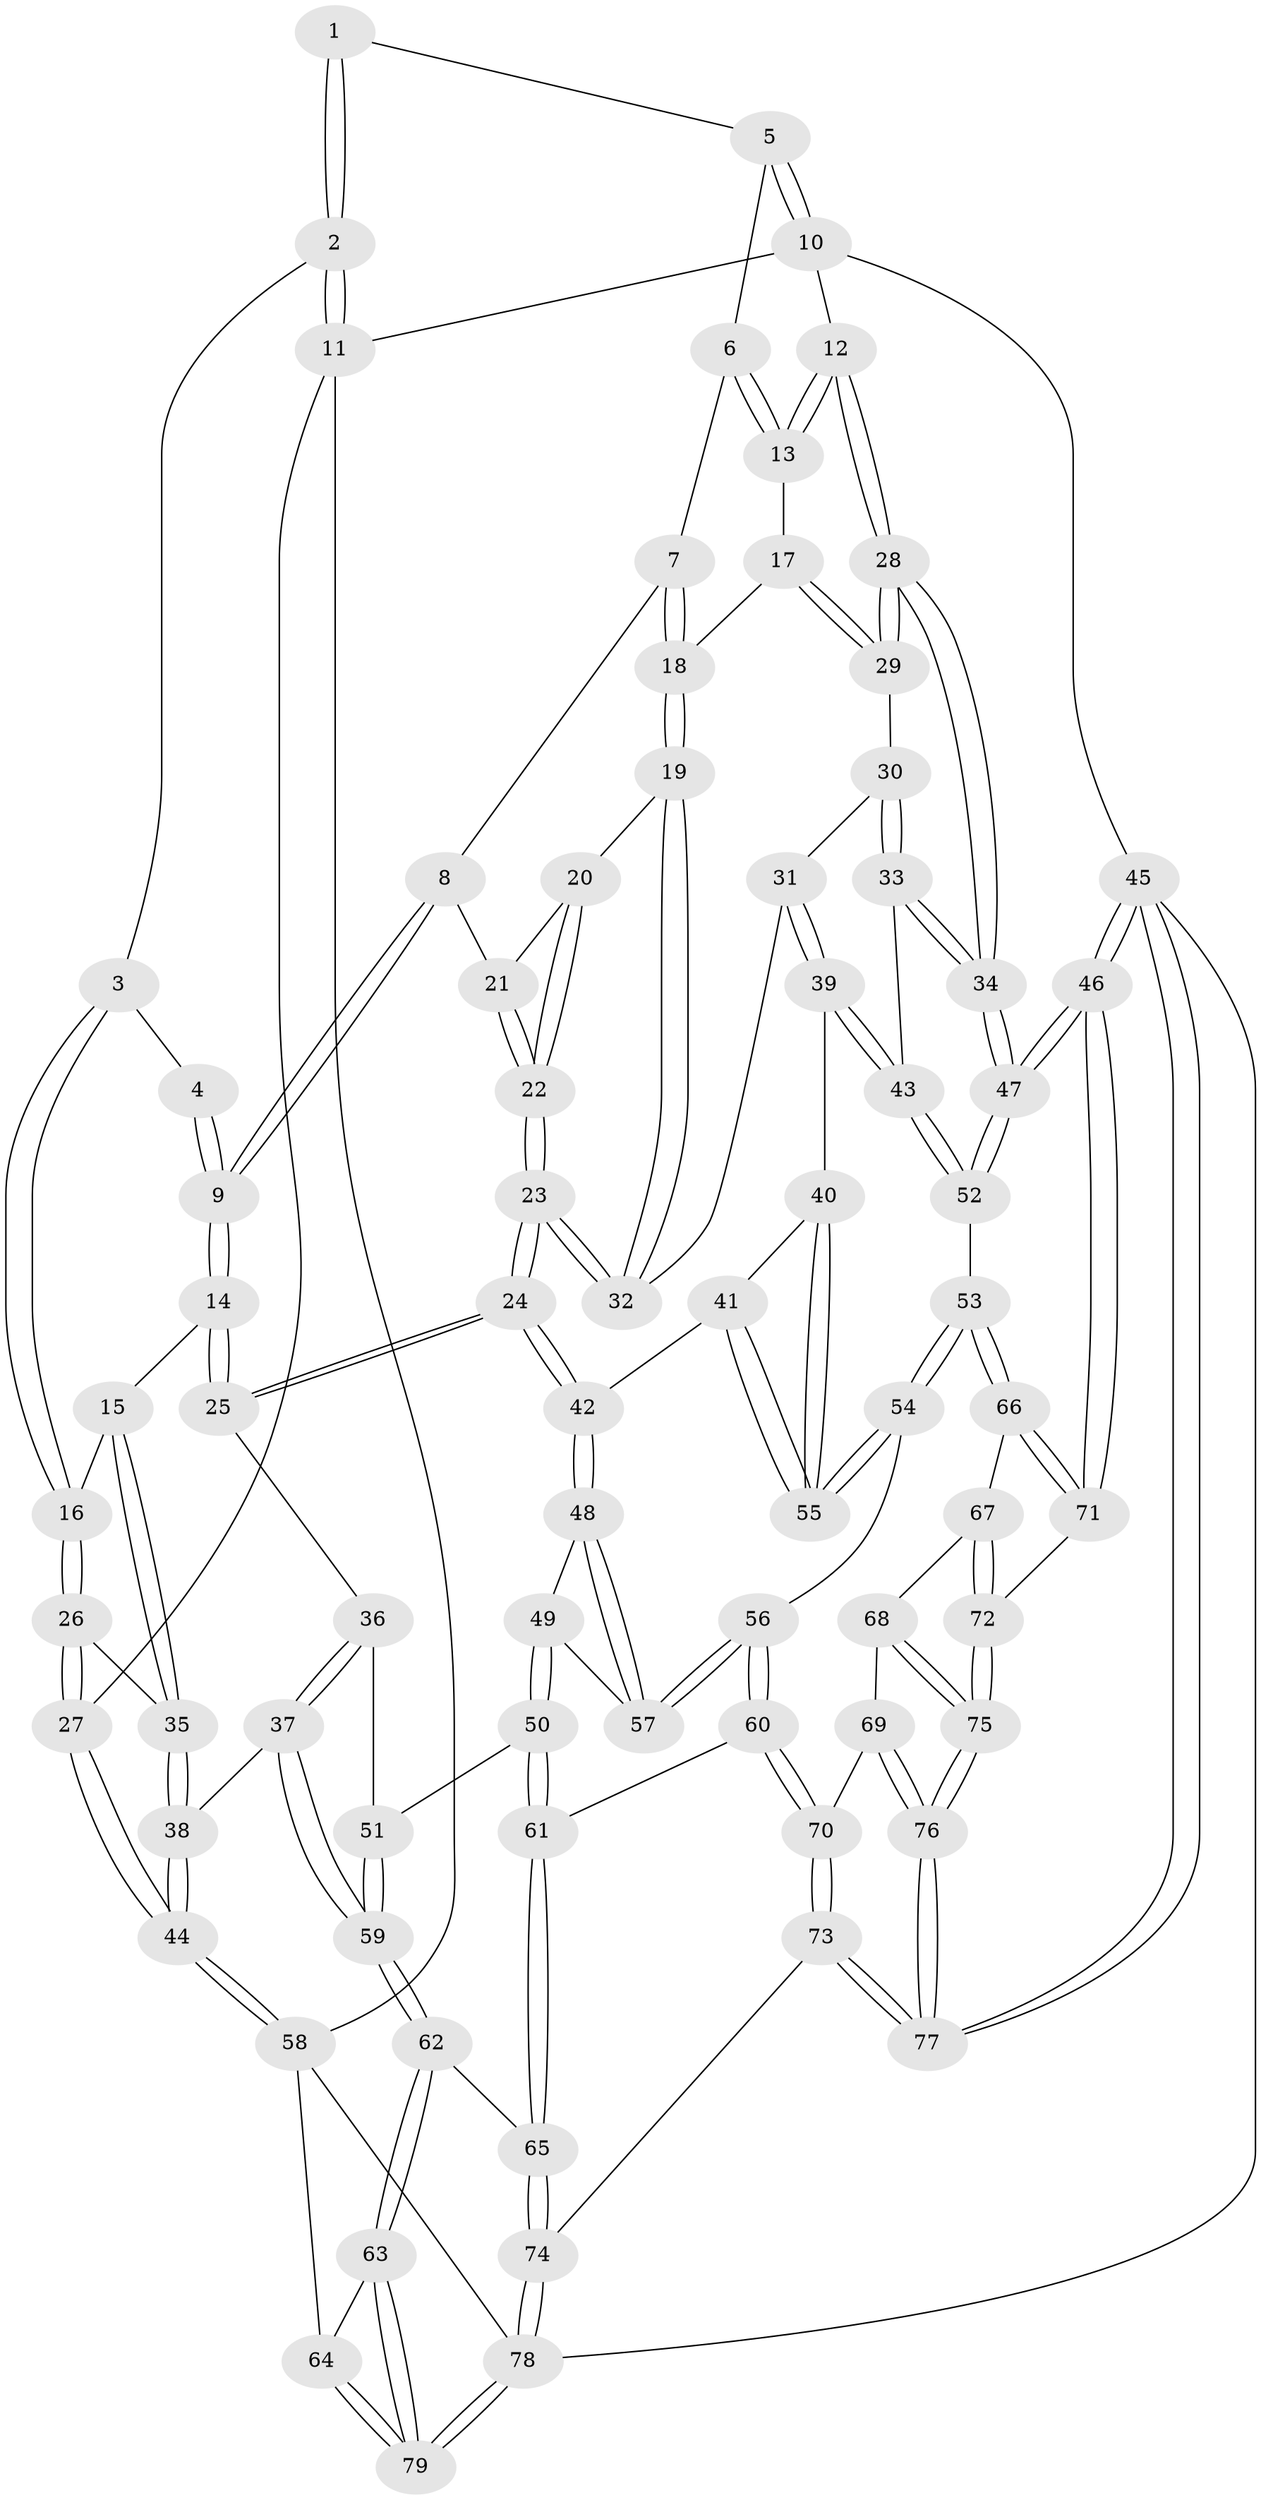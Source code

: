 // coarse degree distribution, {4: 0.4727272727272727, 5: 0.36363636363636365, 3: 0.07272727272727272, 6: 0.07272727272727272, 2: 0.01818181818181818}
// Generated by graph-tools (version 1.1) at 2025/52/02/27/25 19:52:43]
// undirected, 79 vertices, 194 edges
graph export_dot {
graph [start="1"]
  node [color=gray90,style=filled];
  1 [pos="+0.5957582296142946+0"];
  2 [pos="+0+0"];
  3 [pos="+0.16403413269920317+0.07048285361666595"];
  4 [pos="+0.4428237291148147+0.12776392056199642"];
  5 [pos="+0.7427546177486097+0"];
  6 [pos="+0.7426611667219494+0"];
  7 [pos="+0.6690572203596393+0.17705617222576683"];
  8 [pos="+0.5593626437733162+0.2646431594370069"];
  9 [pos="+0.4487651737336614+0.2544021787972303"];
  10 [pos="+1+0"];
  11 [pos="+0+0"];
  12 [pos="+1+0"];
  13 [pos="+0.8429883199371726+0.2847146544505069"];
  14 [pos="+0.3372643693830728+0.3506064851995745"];
  15 [pos="+0.3133086121874396+0.34857892495356385"];
  16 [pos="+0.24716490985357092+0.27594776308979746"];
  17 [pos="+0.8331995613509043+0.3089783705394129"];
  18 [pos="+0.7456513590746673+0.311830458890453"];
  19 [pos="+0.7433820686586816+0.3159128128636857"];
  20 [pos="+0.6992657995438604+0.3439758311291385"];
  21 [pos="+0.5597263875376146+0.26559970591000837"];
  22 [pos="+0.6063418841556121+0.42404806251018645"];
  23 [pos="+0.5958705861244175+0.4788182272436159"];
  24 [pos="+0.5884319878421109+0.4992778640214736"];
  25 [pos="+0.4203158074399297+0.4466817233229919"];
  26 [pos="+0+0.3835861260058825"];
  27 [pos="+0+0.38860595686890587"];
  28 [pos="+1+0.34009992272073986"];
  29 [pos="+0.8535059690107712+0.33270906264666306"];
  30 [pos="+0.8559148931147027+0.40319253161078245"];
  31 [pos="+0.8056160384318853+0.4671583465041177"];
  32 [pos="+0.7546553709909044+0.4028852170812329"];
  33 [pos="+1+0.4949200256520972"];
  34 [pos="+1+0.4487975340435592"];
  35 [pos="+0.22749183828842717+0.45063190910876183"];
  36 [pos="+0.38934845216805175+0.5446803568566663"];
  37 [pos="+0.20727979041105118+0.6298204143561055"];
  38 [pos="+0.18984890861208328+0.6086771972218704"];
  39 [pos="+0.7999220441865174+0.5127311337372111"];
  40 [pos="+0.7733014466239495+0.5263385399051504"];
  41 [pos="+0.6042809949951196+0.5046926762554579"];
  42 [pos="+0.5889723812504499+0.500409701413984"];
  43 [pos="+0.9347987751191853+0.570725597694116"];
  44 [pos="+0+0.5839409090251495"];
  45 [pos="+1+1"];
  46 [pos="+1+1"];
  47 [pos="+1+0.8975725515088304"];
  48 [pos="+0.5875759668004155+0.50623167883774"];
  49 [pos="+0.5591649969448521+0.6105607082385911"];
  50 [pos="+0.5231924507276194+0.6707400821257924"];
  51 [pos="+0.4308536982036403+0.6652092299678993"];
  52 [pos="+0.8798880941049454+0.7214616303787077"];
  53 [pos="+0.8394049356121059+0.7426251935892646"];
  54 [pos="+0.7567453006886016+0.6972702190055254"];
  55 [pos="+0.7557244747950731+0.6873370910809417"];
  56 [pos="+0.7390757933471629+0.701431404163566"];
  57 [pos="+0.7168769068985799+0.6886492496843436"];
  58 [pos="+0+0.7872335736759483"];
  59 [pos="+0.2631914887862562+0.7561423050788375"];
  60 [pos="+0.5897286341871038+0.8034891968975454"];
  61 [pos="+0.5675792286295062+0.7930688537346203"];
  62 [pos="+0.2625283538679416+0.762561026841546"];
  63 [pos="+0.1503151363671663+0.8786288385228026"];
  64 [pos="+0+0.7932422831633585"];
  65 [pos="+0.41740844683387596+0.8808370799473851"];
  66 [pos="+0.8323999629552872+0.7823733428867734"];
  67 [pos="+0.7314510513943056+0.8562374790638927"];
  68 [pos="+0.6720561371475301+0.864632009426008"];
  69 [pos="+0.6418354432160023+0.8677388241553854"];
  70 [pos="+0.6318059214103899+0.8660394367797388"];
  71 [pos="+0.8738137622922536+0.8990490613740524"];
  72 [pos="+0.7968725108029009+0.9612518178647368"];
  73 [pos="+0.5384141375307677+1"];
  74 [pos="+0.4412848428972238+1"];
  75 [pos="+0.7908196464074738+0.9725826371395627"];
  76 [pos="+0.7732359828397944+1"];
  77 [pos="+0.7346720513613288+1"];
  78 [pos="+0.22977720390224868+1"];
  79 [pos="+0.1999586732685352+1"];
  1 -- 2;
  1 -- 2;
  1 -- 5;
  2 -- 3;
  2 -- 11;
  2 -- 11;
  3 -- 4;
  3 -- 16;
  3 -- 16;
  4 -- 9;
  4 -- 9;
  5 -- 6;
  5 -- 10;
  5 -- 10;
  6 -- 7;
  6 -- 13;
  6 -- 13;
  7 -- 8;
  7 -- 18;
  7 -- 18;
  8 -- 9;
  8 -- 9;
  8 -- 21;
  9 -- 14;
  9 -- 14;
  10 -- 11;
  10 -- 12;
  10 -- 45;
  11 -- 27;
  11 -- 58;
  12 -- 13;
  12 -- 13;
  12 -- 28;
  12 -- 28;
  13 -- 17;
  14 -- 15;
  14 -- 25;
  14 -- 25;
  15 -- 16;
  15 -- 35;
  15 -- 35;
  16 -- 26;
  16 -- 26;
  17 -- 18;
  17 -- 29;
  17 -- 29;
  18 -- 19;
  18 -- 19;
  19 -- 20;
  19 -- 32;
  19 -- 32;
  20 -- 21;
  20 -- 22;
  20 -- 22;
  21 -- 22;
  21 -- 22;
  22 -- 23;
  22 -- 23;
  23 -- 24;
  23 -- 24;
  23 -- 32;
  23 -- 32;
  24 -- 25;
  24 -- 25;
  24 -- 42;
  24 -- 42;
  25 -- 36;
  26 -- 27;
  26 -- 27;
  26 -- 35;
  27 -- 44;
  27 -- 44;
  28 -- 29;
  28 -- 29;
  28 -- 34;
  28 -- 34;
  29 -- 30;
  30 -- 31;
  30 -- 33;
  30 -- 33;
  31 -- 32;
  31 -- 39;
  31 -- 39;
  33 -- 34;
  33 -- 34;
  33 -- 43;
  34 -- 47;
  34 -- 47;
  35 -- 38;
  35 -- 38;
  36 -- 37;
  36 -- 37;
  36 -- 51;
  37 -- 38;
  37 -- 59;
  37 -- 59;
  38 -- 44;
  38 -- 44;
  39 -- 40;
  39 -- 43;
  39 -- 43;
  40 -- 41;
  40 -- 55;
  40 -- 55;
  41 -- 42;
  41 -- 55;
  41 -- 55;
  42 -- 48;
  42 -- 48;
  43 -- 52;
  43 -- 52;
  44 -- 58;
  44 -- 58;
  45 -- 46;
  45 -- 46;
  45 -- 77;
  45 -- 77;
  45 -- 78;
  46 -- 47;
  46 -- 47;
  46 -- 71;
  46 -- 71;
  47 -- 52;
  47 -- 52;
  48 -- 49;
  48 -- 57;
  48 -- 57;
  49 -- 50;
  49 -- 50;
  49 -- 57;
  50 -- 51;
  50 -- 61;
  50 -- 61;
  51 -- 59;
  51 -- 59;
  52 -- 53;
  53 -- 54;
  53 -- 54;
  53 -- 66;
  53 -- 66;
  54 -- 55;
  54 -- 55;
  54 -- 56;
  56 -- 57;
  56 -- 57;
  56 -- 60;
  56 -- 60;
  58 -- 64;
  58 -- 78;
  59 -- 62;
  59 -- 62;
  60 -- 61;
  60 -- 70;
  60 -- 70;
  61 -- 65;
  61 -- 65;
  62 -- 63;
  62 -- 63;
  62 -- 65;
  63 -- 64;
  63 -- 79;
  63 -- 79;
  64 -- 79;
  64 -- 79;
  65 -- 74;
  65 -- 74;
  66 -- 67;
  66 -- 71;
  66 -- 71;
  67 -- 68;
  67 -- 72;
  67 -- 72;
  68 -- 69;
  68 -- 75;
  68 -- 75;
  69 -- 70;
  69 -- 76;
  69 -- 76;
  70 -- 73;
  70 -- 73;
  71 -- 72;
  72 -- 75;
  72 -- 75;
  73 -- 74;
  73 -- 77;
  73 -- 77;
  74 -- 78;
  74 -- 78;
  75 -- 76;
  75 -- 76;
  76 -- 77;
  76 -- 77;
  78 -- 79;
  78 -- 79;
}
